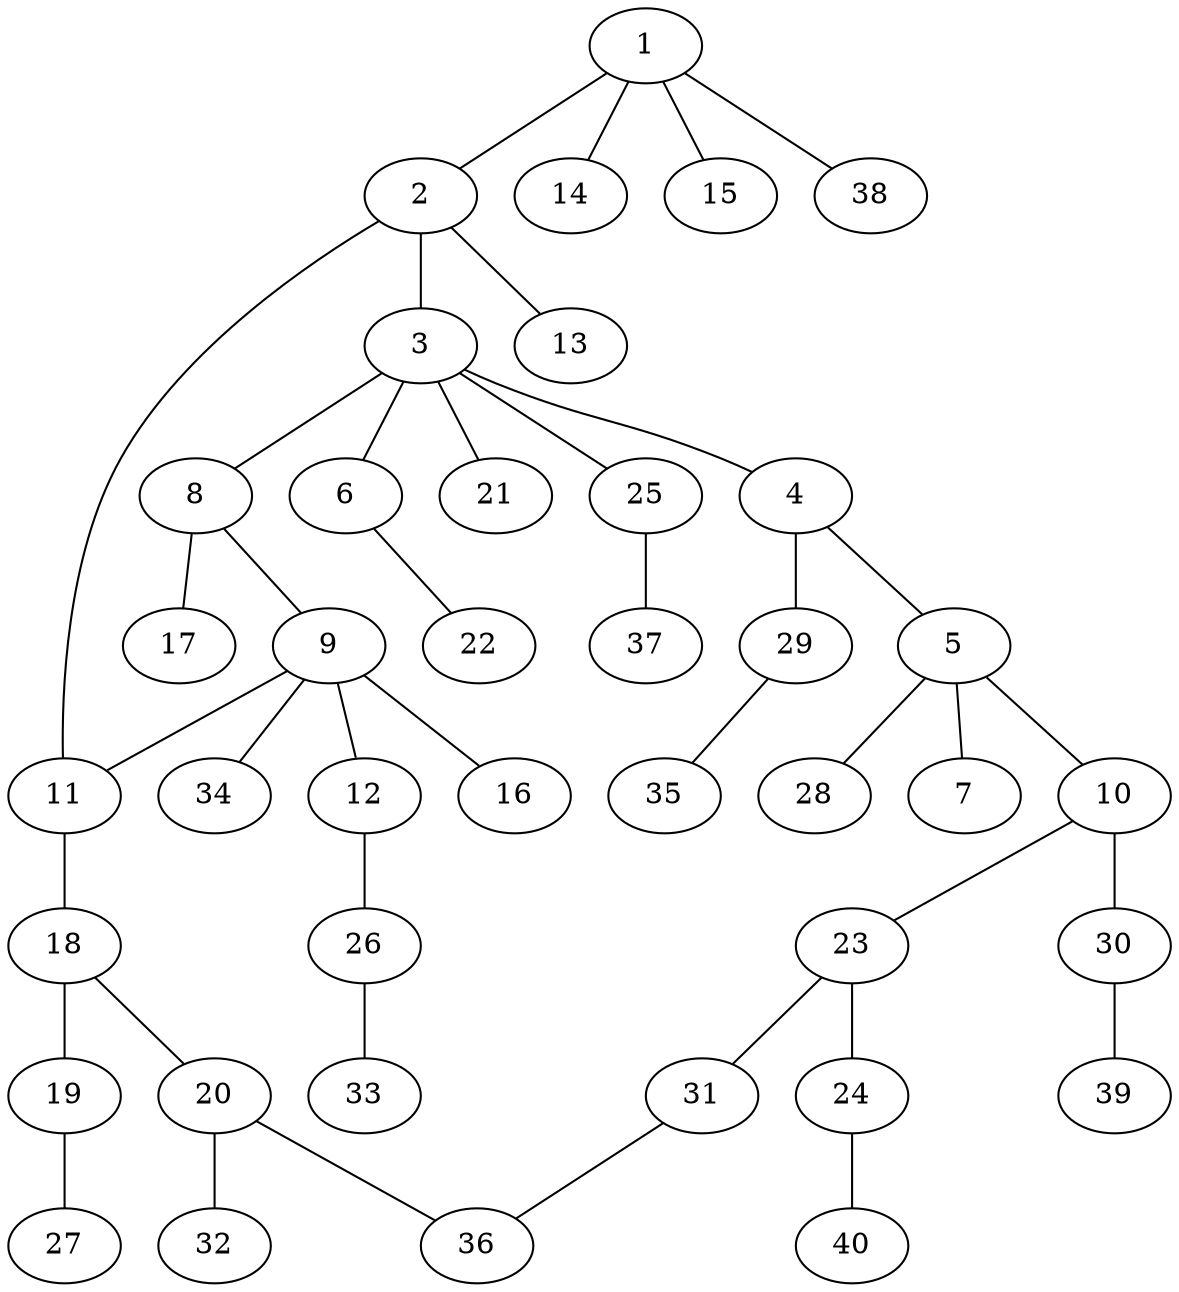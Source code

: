 graph graphname {1--2
1--14
1--15
1--38
2--3
2--11
2--13
3--4
3--6
3--8
3--21
3--25
4--5
4--29
5--7
5--10
5--28
6--22
8--9
8--17
9--11
9--12
9--16
9--34
10--23
10--30
11--18
12--26
18--19
18--20
19--27
20--32
20--36
23--24
23--31
24--40
25--37
26--33
29--35
30--39
31--36
}